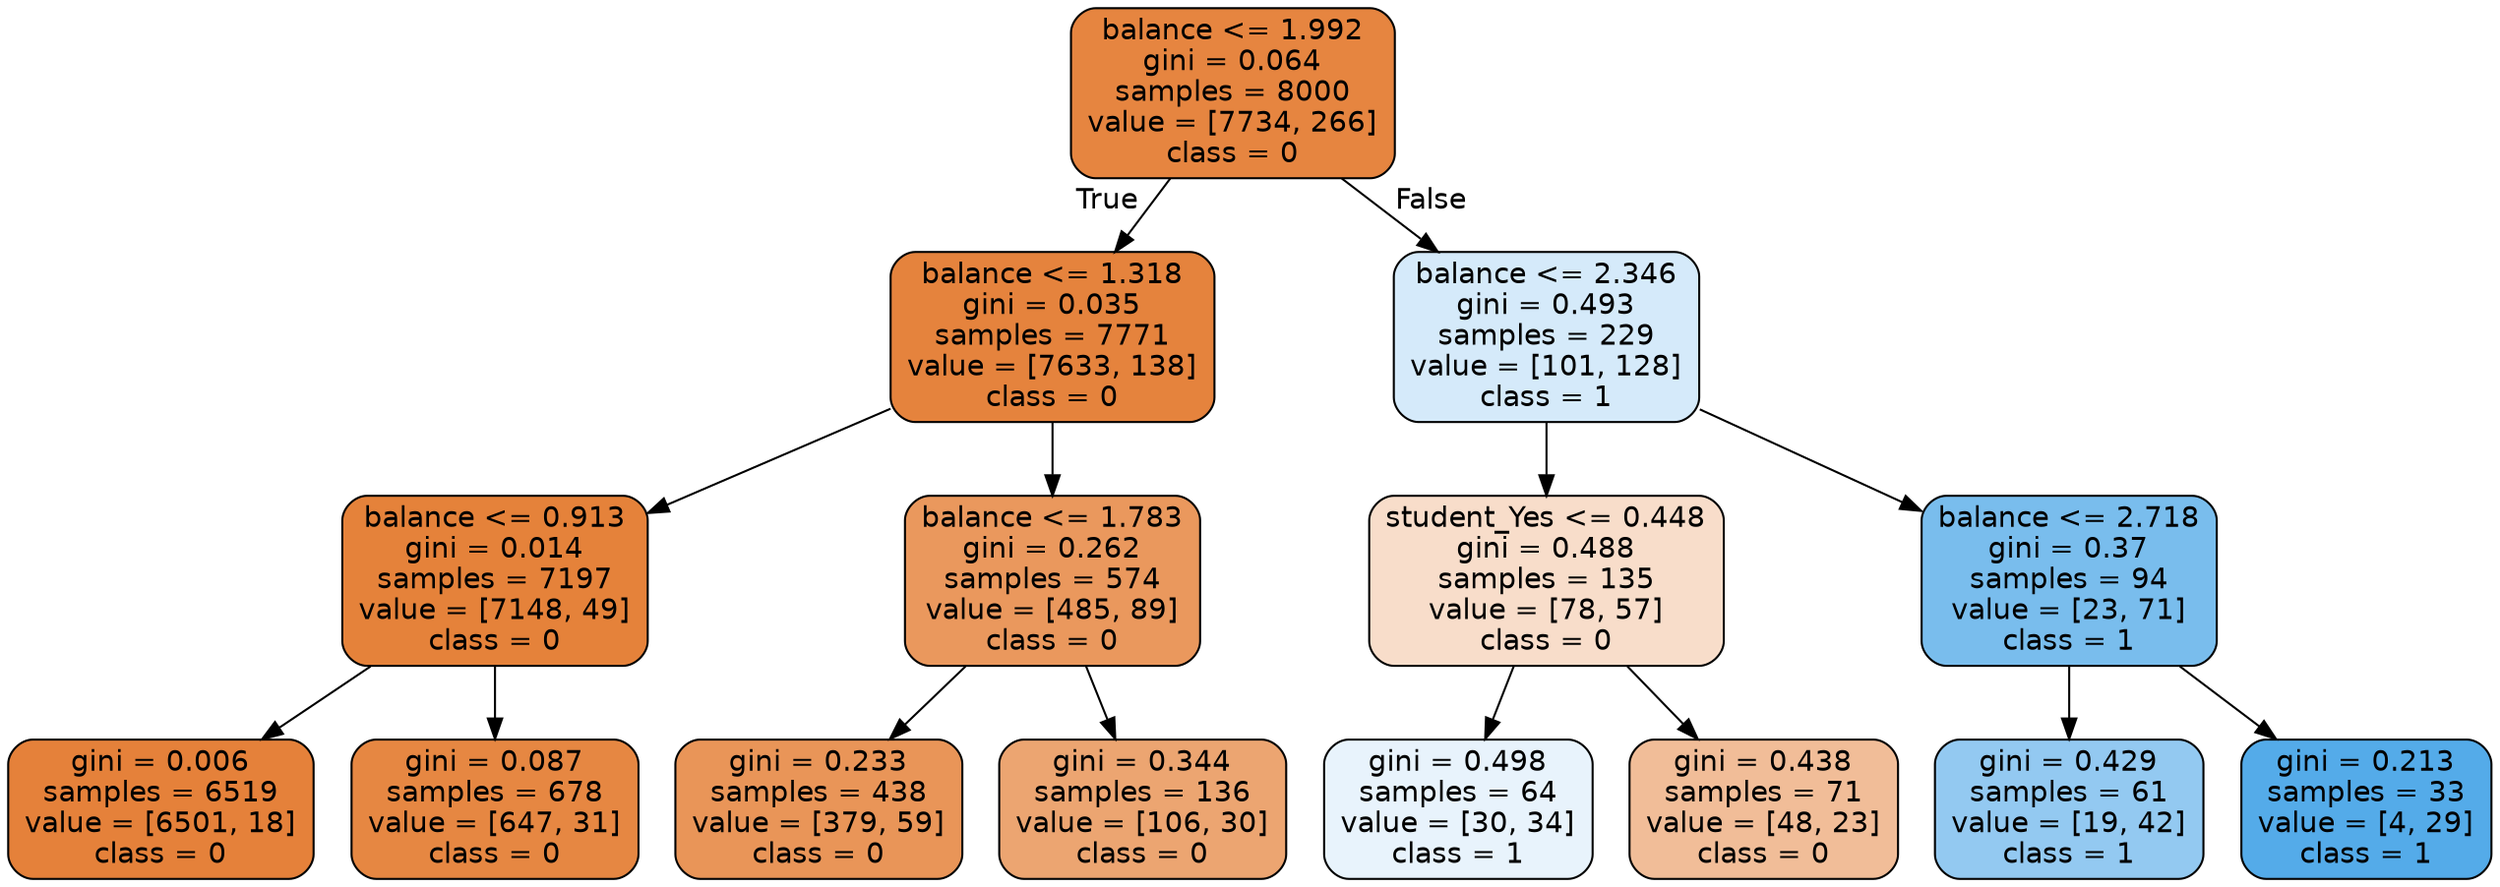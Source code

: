 digraph Tree {
node [shape=box, style="filled, rounded", color="black", fontname="helvetica"] ;
edge [fontname="helvetica"] ;
0 [label="balance <= 1.992\ngini = 0.064\nsamples = 8000\nvalue = [7734, 266]\nclass = 0", fillcolor="#e68540"] ;
1 [label="balance <= 1.318\ngini = 0.035\nsamples = 7771\nvalue = [7633, 138]\nclass = 0", fillcolor="#e5833d"] ;
0 -> 1 [labeldistance=2.5, labelangle=45, headlabel="True"] ;
2 [label="balance <= 0.913\ngini = 0.014\nsamples = 7197\nvalue = [7148, 49]\nclass = 0", fillcolor="#e5823a"] ;
1 -> 2 ;
3 [label="gini = 0.006\nsamples = 6519\nvalue = [6501, 18]\nclass = 0", fillcolor="#e5813a"] ;
2 -> 3 ;
4 [label="gini = 0.087\nsamples = 678\nvalue = [647, 31]\nclass = 0", fillcolor="#e68742"] ;
2 -> 4 ;
5 [label="balance <= 1.783\ngini = 0.262\nsamples = 574\nvalue = [485, 89]\nclass = 0", fillcolor="#ea985d"] ;
1 -> 5 ;
6 [label="gini = 0.233\nsamples = 438\nvalue = [379, 59]\nclass = 0", fillcolor="#e99558"] ;
5 -> 6 ;
7 [label="gini = 0.344\nsamples = 136\nvalue = [106, 30]\nclass = 0", fillcolor="#eca571"] ;
5 -> 7 ;
8 [label="balance <= 2.346\ngini = 0.493\nsamples = 229\nvalue = [101, 128]\nclass = 1", fillcolor="#d5eafa"] ;
0 -> 8 [labeldistance=2.5, labelangle=-45, headlabel="False"] ;
9 [label="student_Yes <= 0.448\ngini = 0.488\nsamples = 135\nvalue = [78, 57]\nclass = 0", fillcolor="#f8ddca"] ;
8 -> 9 ;
10 [label="gini = 0.498\nsamples = 64\nvalue = [30, 34]\nclass = 1", fillcolor="#e8f3fc"] ;
9 -> 10 ;
11 [label="gini = 0.438\nsamples = 71\nvalue = [48, 23]\nclass = 0", fillcolor="#f1bd98"] ;
9 -> 11 ;
12 [label="balance <= 2.718\ngini = 0.37\nsamples = 94\nvalue = [23, 71]\nclass = 1", fillcolor="#79bded"] ;
8 -> 12 ;
13 [label="gini = 0.429\nsamples = 61\nvalue = [19, 42]\nclass = 1", fillcolor="#93c9f1"] ;
12 -> 13 ;
14 [label="gini = 0.213\nsamples = 33\nvalue = [4, 29]\nclass = 1", fillcolor="#54abe9"] ;
12 -> 14 ;
}